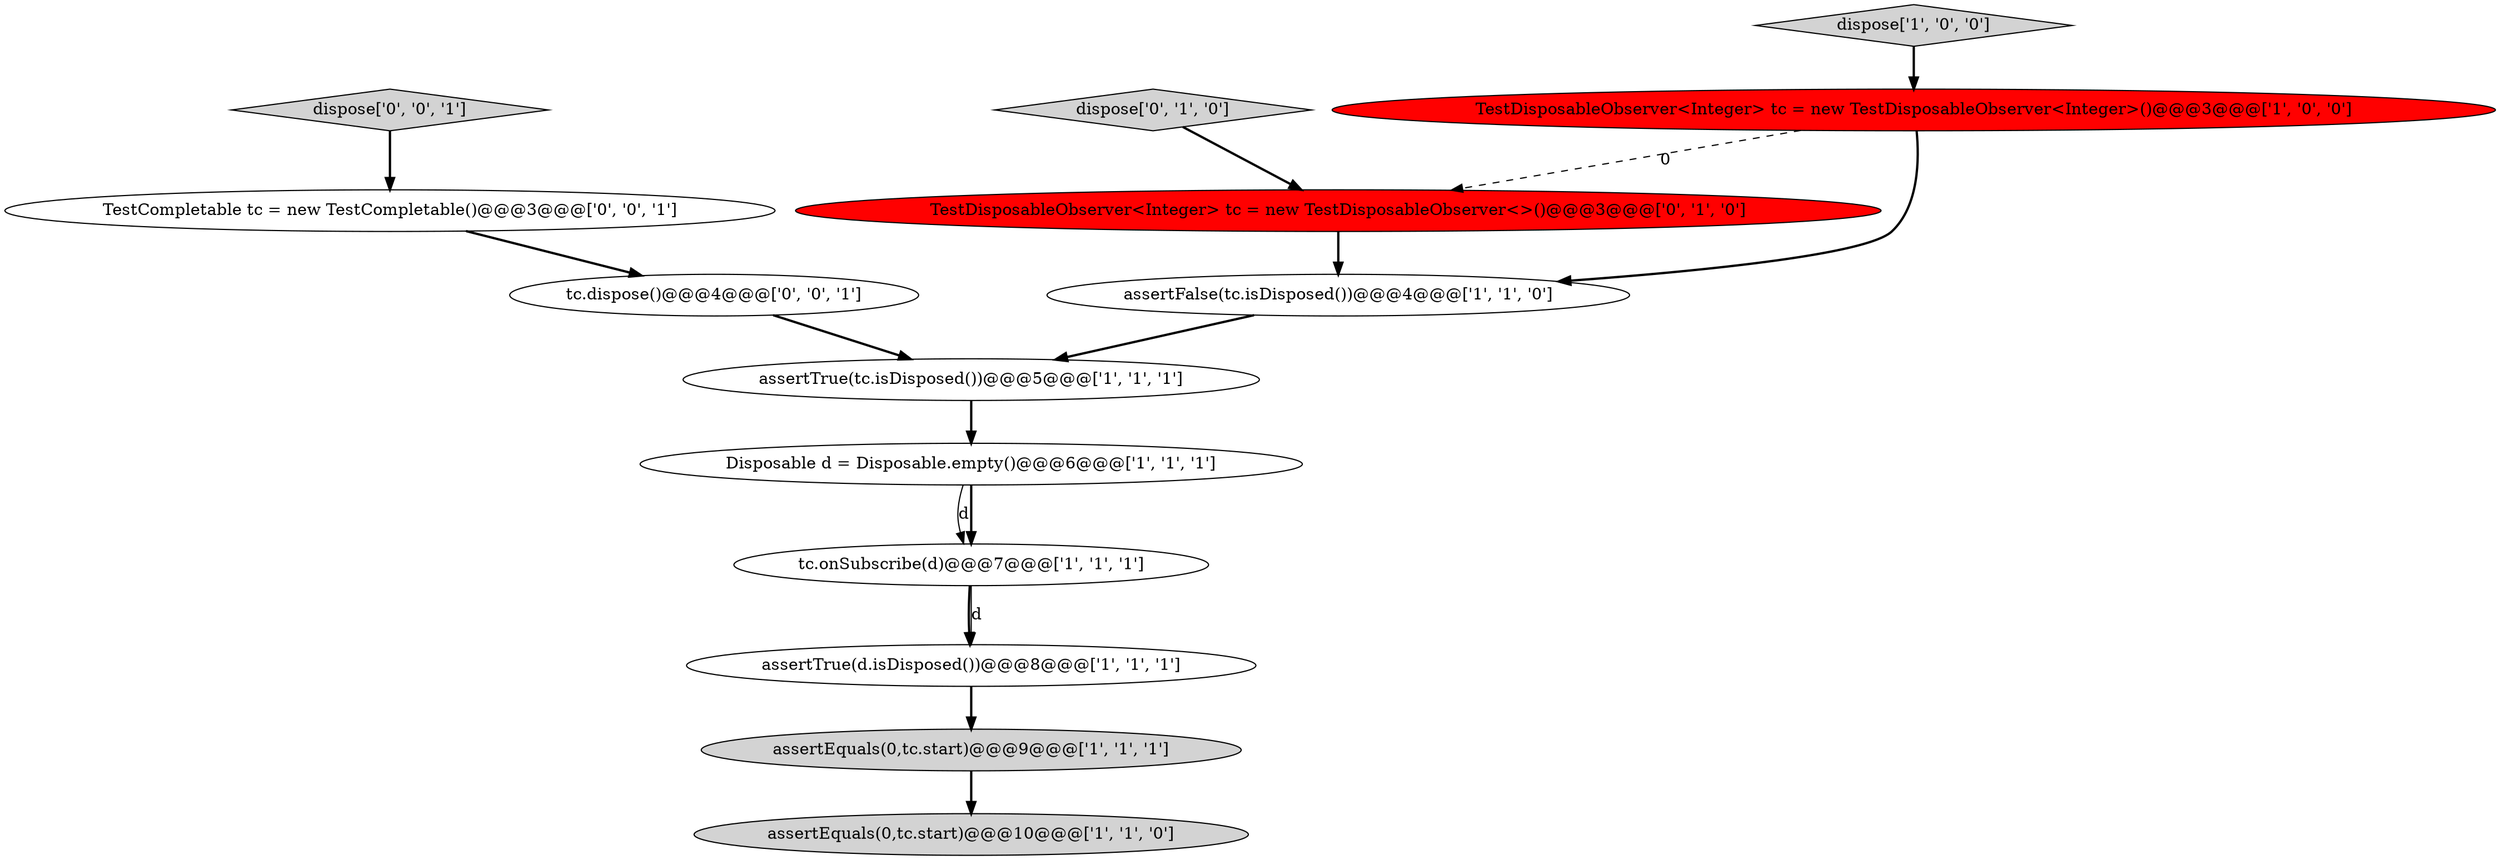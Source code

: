 digraph {
1 [style = filled, label = "assertTrue(d.isDisposed())@@@8@@@['1', '1', '1']", fillcolor = white, shape = ellipse image = "AAA0AAABBB1BBB"];
0 [style = filled, label = "dispose['1', '0', '0']", fillcolor = lightgray, shape = diamond image = "AAA0AAABBB1BBB"];
12 [style = filled, label = "tc.dispose()@@@4@@@['0', '0', '1']", fillcolor = white, shape = ellipse image = "AAA0AAABBB3BBB"];
2 [style = filled, label = "assertTrue(tc.isDisposed())@@@5@@@['1', '1', '1']", fillcolor = white, shape = ellipse image = "AAA0AAABBB1BBB"];
5 [style = filled, label = "assertFalse(tc.isDisposed())@@@4@@@['1', '1', '0']", fillcolor = white, shape = ellipse image = "AAA0AAABBB1BBB"];
4 [style = filled, label = "assertEquals(0,tc.start)@@@9@@@['1', '1', '1']", fillcolor = lightgray, shape = ellipse image = "AAA0AAABBB1BBB"];
11 [style = filled, label = "dispose['0', '0', '1']", fillcolor = lightgray, shape = diamond image = "AAA0AAABBB3BBB"];
13 [style = filled, label = "TestCompletable tc = new TestCompletable()@@@3@@@['0', '0', '1']", fillcolor = white, shape = ellipse image = "AAA0AAABBB3BBB"];
3 [style = filled, label = "Disposable d = Disposable.empty()@@@6@@@['1', '1', '1']", fillcolor = white, shape = ellipse image = "AAA0AAABBB1BBB"];
8 [style = filled, label = "tc.onSubscribe(d)@@@7@@@['1', '1', '1']", fillcolor = white, shape = ellipse image = "AAA0AAABBB1BBB"];
10 [style = filled, label = "dispose['0', '1', '0']", fillcolor = lightgray, shape = diamond image = "AAA0AAABBB2BBB"];
9 [style = filled, label = "TestDisposableObserver<Integer> tc = new TestDisposableObserver<>()@@@3@@@['0', '1', '0']", fillcolor = red, shape = ellipse image = "AAA1AAABBB2BBB"];
6 [style = filled, label = "assertEquals(0,tc.start)@@@10@@@['1', '1', '0']", fillcolor = lightgray, shape = ellipse image = "AAA0AAABBB1BBB"];
7 [style = filled, label = "TestDisposableObserver<Integer> tc = new TestDisposableObserver<Integer>()@@@3@@@['1', '0', '0']", fillcolor = red, shape = ellipse image = "AAA1AAABBB1BBB"];
9->5 [style = bold, label=""];
3->8 [style = solid, label="d"];
8->1 [style = bold, label=""];
5->2 [style = bold, label=""];
7->5 [style = bold, label=""];
1->4 [style = bold, label=""];
10->9 [style = bold, label=""];
13->12 [style = bold, label=""];
12->2 [style = bold, label=""];
8->1 [style = solid, label="d"];
4->6 [style = bold, label=""];
7->9 [style = dashed, label="0"];
3->8 [style = bold, label=""];
11->13 [style = bold, label=""];
2->3 [style = bold, label=""];
0->7 [style = bold, label=""];
}
